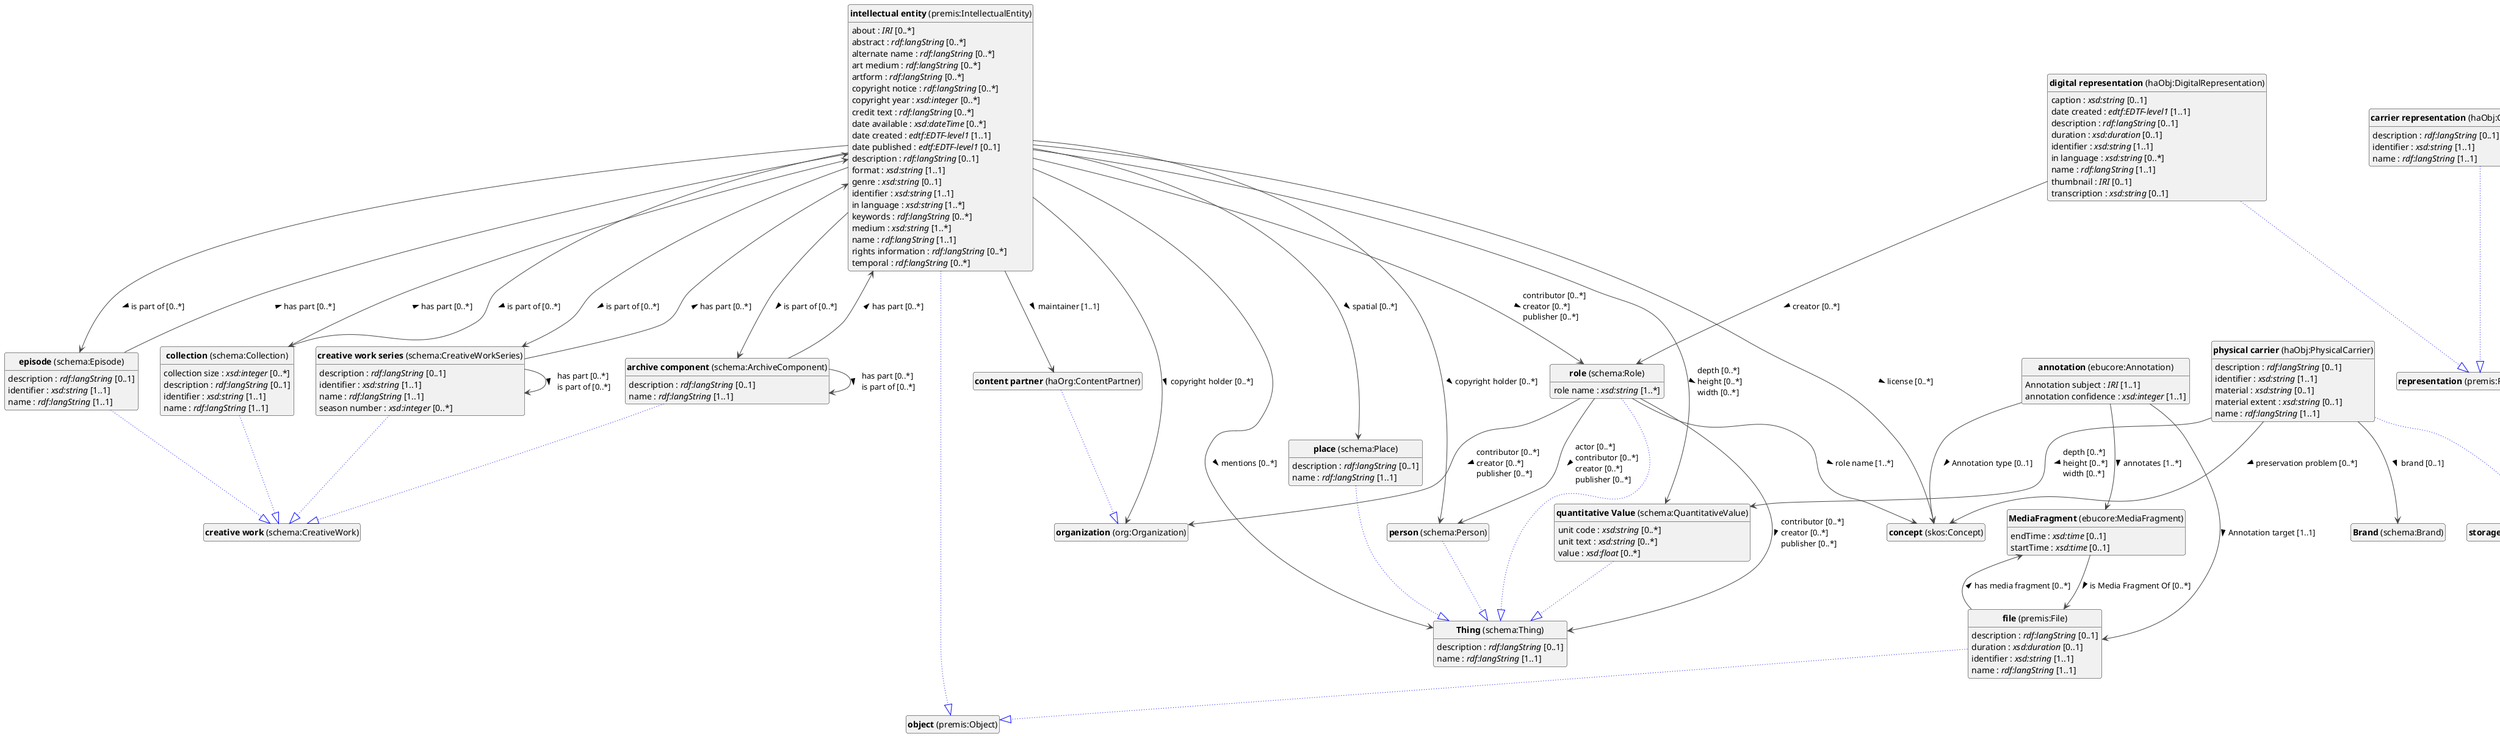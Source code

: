 @startuml
!theme vibrant
skinparam classFontSize 14
!define LIGHTORANGE
skinparam componentStyle uml2
skinparam wrapMessageWidth 1000
skinparam wrapWidth 1000
' skinparam ArrowColor #Maroon
' Remove shadows
skinparam shadowing false
'skinparam linetype polyline
skinparam ArrowMessageAlignment left
top to bottom direction


class "<b>MediaFragment</b> (ebucore:MediaFragment)" as ebucore_MediaFragment [[#ebucore%3AMediaFragment]]
class "<b>Brand</b> (schema:Brand)" as schema_Brand [[../../events/en#schema%3ABrand]]
class "<b>ClosedCaptioning</b> (ebucore:ClosedCaptioning)" as ebucore_ClosedCaptioning [[#ebucore%3AClosedCaptioning]]
class "<b>Thing</b> (schema:Thing)" as schema_Thing [[#schema%3AThing]]
class "<b>annotation</b> (ebucore:Annotation)" as ebucore_Annotation [[#ebucore%3AAnnotation]]
class "<b>archive component</b> (schema:ArchiveComponent)" as schema_ArchiveComponent [[#schema%3AArchiveComponent]]
class "<b>creative work</b> (schema:CreativeWork)" as schema_CreativeWork [[#schema%3ACreativeWork]]
class "<b>carrier representation</b> (haObj:CarrierRepresentation)" as haObj_CarrierRepresentation [[#haObj%3ACarrierRepresentation]]
class "<b>representation</b> (premis:Representation)" as premis_Representation [[#premis%3ARepresentation]]
class "<b>collection</b> (schema:Collection)" as schema_Collection [[#schema%3ACollection]]
class "<b>creative work</b> (schema:CreativeWork)" as schema_CreativeWork [[#schema%3ACreativeWork]]
class "<b>concept</b> (skos:Concept)" as skos_Concept [[../../terms/en#skos%3AConcept]]
class "<b>content partner</b> (haOrg:ContentPartner)" as haOrg_ContentPartner [[../../organizations/en#haOrg%3AContentPartner]]
class "<b>organization</b> (org:Organization)" as org_Organization [[#org%3AOrganization]]
class "<b>creative work series</b> (schema:CreativeWorkSeries)" as schema_CreativeWorkSeries [[#schema%3ACreativeWorkSeries]]
class "<b>creative work</b> (schema:CreativeWork)" as schema_CreativeWork [[#schema%3ACreativeWork]]
class "<b>digital representation</b> (haObj:DigitalRepresentation)" as haObj_DigitalRepresentation [[#haObj%3ADigitalRepresentation]]
class "<b>representation</b> (premis:Representation)" as premis_Representation [[#premis%3ARepresentation]]
class "<b>episode</b> (schema:Episode)" as schema_Episode [[#schema%3AEpisode]]
class "<b>creative work</b> (schema:CreativeWork)" as schema_CreativeWork [[#schema%3ACreativeWork]]
class "<b>file</b> (premis:File)" as premis_File [[#premis%3AFile]]
class "<b>object</b> (premis:Object)" as premis_Object [[#premis%3AObject]]
class "<b>intellectual entity</b> (premis:IntellectualEntity)" as premis_IntellectualEntity [[#premis%3AIntellectualEntity]]
class "<b>object</b> (premis:Object)" as premis_Object [[#premis%3AObject]]
class "<b>organization</b> (org:Organization)" as org_Organization [[../../organizations/en#org%3AOrganization]]
class "<b>person</b> (schema:Person)" as schema_Person [[../../organizations/en#schema%3APerson]]
class "<b>Thing</b> (schema:Thing)" as schema_Thing [[#schema%3AThing]]
class "<b>physical carrier</b> (haObj:PhysicalCarrier)" as haObj_PhysicalCarrier [[#haObj%3APhysicalCarrier]]
class "<b>storage location</b> (premis:StorageLocation)" as premis_StorageLocation [[#premis%3AStorageLocation]]
class "<b>place</b> (schema:Place)" as schema_Place [[#schema%3APlace]]
class "<b>Thing</b> (schema:Thing)" as schema_Thing [[#schema%3AThing]]
class "<b>quantitative Value</b> (schema:QuantitativeValue)" as schema_QuantitativeValue [[#schema%3AQuantitativeValue]]
class "<b>Thing</b> (schema:Thing)" as schema_Thing [[#schema%3AThing]]
class "<b>role</b> (schema:Role)" as schema_Role [[#schema%3ARole]]
class "<b>Thing</b> (schema:Thing)" as schema_Thing [[#schema%3AThing]]


ebucore_MediaFragment : endTime : <i>xsd:time</i> [0..1]
ebucore_MediaFragment : startTime : <i>xsd:time</i> [0..1]
ebucore_MediaFragment --> premis_File :is Media Fragment Of [0..*]  > 







schema_Thing : description : <i>rdf:langString</i> [0..1]
schema_Thing : name : <i>rdf:langString</i> [1..1]



ebucore_Annotation : Annotation subject : <i>IRI</i> [1..1]
ebucore_Annotation : annotation confidence : <i>xsd:integer</i> [1..1]

ebucore_Annotation --> ebucore_MediaFragment :annotates [1..*]  > 
ebucore_Annotation --> premis_File :Annotation target [1..1]  > 
ebucore_Annotation --> skos_Concept :Annotation type [0..1]  > 


schema_ArchiveComponent --|> schema_CreativeWork #blue;line.dotted;text:blue

schema_ArchiveComponent : description : <i>rdf:langString</i> [0..1]
schema_ArchiveComponent : name : <i>rdf:langString</i> [1..1]
schema_ArchiveComponent --> premis_IntellectualEntity :has part [0..*]  > 

schema_ArchiveComponent --> schema_ArchiveComponent :has part [0..*]  \lis part of [0..*]  > 

haObj_CarrierRepresentation --|> premis_Representation #blue;line.dotted;text:blue

haObj_CarrierRepresentation : description : <i>rdf:langString</i> [0..1]
haObj_CarrierRepresentation : identifier : <i>xsd:string</i> [1..1]
haObj_CarrierRepresentation : name : <i>rdf:langString</i> [1..1]



schema_Collection --|> schema_CreativeWork #blue;line.dotted;text:blue

schema_Collection : collection size : <i>xsd:integer</i> [0..*]
schema_Collection : description : <i>rdf:langString</i> [0..1]
schema_Collection : identifier : <i>xsd:string</i> [1..1]
schema_Collection : name : <i>rdf:langString</i> [1..1]
schema_Collection --> premis_IntellectualEntity :has part [0..*]  > 






haOrg_ContentPartner --|> org_Organization #blue;line.dotted;text:blue


schema_CreativeWorkSeries --|> schema_CreativeWork #blue;line.dotted;text:blue

schema_CreativeWorkSeries : description : <i>rdf:langString</i> [0..1]
schema_CreativeWorkSeries : identifier : <i>xsd:string</i> [1..1]
schema_CreativeWorkSeries : name : <i>rdf:langString</i> [1..1]
schema_CreativeWorkSeries : season number : <i>xsd:integer</i> [0..*]
schema_CreativeWorkSeries --> premis_IntellectualEntity :has part [0..*]  > 

schema_CreativeWorkSeries --> schema_CreativeWorkSeries :has part [0..*]  \lis part of [0..*]  > 



haObj_DigitalRepresentation --|> premis_Representation #blue;line.dotted;text:blue

haObj_DigitalRepresentation : caption : <i>xsd:string</i> [0..1]
haObj_DigitalRepresentation : date created : <i>edtf:EDTF-level1</i> [1..1]
haObj_DigitalRepresentation : description : <i>rdf:langString</i> [0..1]
haObj_DigitalRepresentation : duration : <i>xsd:duration</i> [0..1]
haObj_DigitalRepresentation : identifier : <i>xsd:string</i> [1..1]
haObj_DigitalRepresentation : in language : <i>xsd:string</i> [0..*]
haObj_DigitalRepresentation : name : <i>rdf:langString</i> [1..1]
haObj_DigitalRepresentation : thumbnail : <i>IRI</i> [0..1]
haObj_DigitalRepresentation : transcription : <i>xsd:string</i> [0..1]



haObj_DigitalRepresentation --> schema_Role :creator [0..*]  > 



schema_Episode --|> schema_CreativeWork #blue;line.dotted;text:blue

schema_Episode : description : <i>rdf:langString</i> [0..1]
schema_Episode : identifier : <i>xsd:string</i> [1..1]
schema_Episode : name : <i>rdf:langString</i> [1..1]
schema_Episode --> premis_IntellectualEntity :has part [0..*]  > 



premis_File --|> premis_Object #blue;line.dotted;text:blue

premis_File : description : <i>rdf:langString</i> [0..1]
premis_File : duration : <i>xsd:duration</i> [0..1]
premis_File : identifier : <i>xsd:string</i> [1..1]
premis_File : name : <i>rdf:langString</i> [1..1]
premis_File --> ebucore_MediaFragment :has media fragment [0..*]  > 




premis_IntellectualEntity --|> premis_Object #blue;line.dotted;text:blue

premis_IntellectualEntity : about : <i>IRI</i> [0..*]
premis_IntellectualEntity : abstract : <i>rdf:langString</i> [0..*]
premis_IntellectualEntity : alternate name : <i>rdf:langString</i> [0..*]
premis_IntellectualEntity : art medium : <i>rdf:langString</i> [0..*]
premis_IntellectualEntity : artform : <i>rdf:langString</i> [0..*]
premis_IntellectualEntity : copyright notice : <i>rdf:langString</i> [0..*]
premis_IntellectualEntity : copyright year : <i>xsd:integer</i> [0..*]
premis_IntellectualEntity : credit text : <i>rdf:langString</i> [0..*]
premis_IntellectualEntity : date available : <i>xsd:dateTime</i> [0..*]
premis_IntellectualEntity : date created : <i>edtf:EDTF-level1</i> [1..1]
premis_IntellectualEntity : date published : <i>edtf:EDTF-level1</i> [0..1]
premis_IntellectualEntity : description : <i>rdf:langString</i> [0..1]
premis_IntellectualEntity : format : <i>xsd:string</i> [1..1]
premis_IntellectualEntity : genre : <i>xsd:string</i> [0..1]
premis_IntellectualEntity : identifier : <i>xsd:string</i> [1..1]
premis_IntellectualEntity : in language : <i>xsd:string</i> [1..*]
premis_IntellectualEntity : keywords : <i>rdf:langString</i> [0..*]
premis_IntellectualEntity : medium : <i>xsd:string</i> [1..*]
premis_IntellectualEntity : name : <i>rdf:langString</i> [1..1]
premis_IntellectualEntity : rights information : <i>rdf:langString</i> [0..*]
premis_IntellectualEntity : temporal : <i>rdf:langString</i> [0..*]


premis_IntellectualEntity --> haOrg_ContentPartner :maintainer [1..1]  > 
premis_IntellectualEntity --> org_Organization :copyright holder [0..*]  > 

premis_IntellectualEntity --> schema_ArchiveComponent :is part of [0..*]  > 
premis_IntellectualEntity --> schema_Collection :is part of [0..*]  > 
premis_IntellectualEntity --> schema_CreativeWorkSeries :is part of [0..*]  > 
premis_IntellectualEntity --> schema_Episode :is part of [0..*]  > 
premis_IntellectualEntity --> schema_Person :copyright holder [0..*]  > 
premis_IntellectualEntity --> schema_Place :spatial [0..*]  > 
premis_IntellectualEntity --> schema_QuantitativeValue :depth [0..*]  \lheight [0..*]  \lwidth [0..*]  > 
premis_IntellectualEntity --> schema_Role :contributor [0..*]  \lcreator [0..*]  \lpublisher [0..*]  > 
premis_IntellectualEntity --> schema_Thing :mentions [0..*]  > 
premis_IntellectualEntity --> skos_Concept :license [0..*]  > 






schema_Person --|> schema_Thing #blue;line.dotted;text:blue


haObj_PhysicalCarrier --|> premis_StorageLocation #blue;line.dotted;text:blue

haObj_PhysicalCarrier : description : <i>rdf:langString</i> [0..1]
haObj_PhysicalCarrier : identifier : <i>xsd:string</i> [1..1]
haObj_PhysicalCarrier : material : <i>xsd:string</i> [0..1]
haObj_PhysicalCarrier : material extent : <i>xsd:string</i> [0..1]
haObj_PhysicalCarrier : name : <i>rdf:langString</i> [1..1]

haObj_PhysicalCarrier --> schema_Brand :brand [0..1]  > 
haObj_PhysicalCarrier --> schema_QuantitativeValue :depth [0..*]  \lheight [0..*]  \lwidth [0..*]  > 
haObj_PhysicalCarrier --> skos_Concept :preservation problem [0..*]  > 


schema_Place --|> schema_Thing #blue;line.dotted;text:blue

schema_Place : description : <i>rdf:langString</i> [0..1]
schema_Place : name : <i>rdf:langString</i> [1..1]


schema_QuantitativeValue --|> schema_Thing #blue;line.dotted;text:blue

schema_QuantitativeValue : unit code : <i>xsd:string</i> [0..*]
schema_QuantitativeValue : unit text : <i>xsd:string</i> [0..*]
schema_QuantitativeValue : value : <i>xsd:float</i> [0..*]



schema_Role --|> schema_Thing #blue;line.dotted;text:blue

schema_Role : role name : <i>xsd:string</i> [1..*]
schema_Role --> org_Organization :contributor [0..*]  \lcreator [0..*]  \lpublisher [0..*]  > 
schema_Role --> schema_Person :actor [0..*]  \lcontributor [0..*]  \lcreator [0..*]  \lpublisher [0..*]  > 
schema_Role --> schema_Thing :contributor [0..*]  \lcreator [0..*]  \lpublisher [0..*]  > 
schema_Role --> skos_Concept :role name [1..*]  > 



hide circle
hide methods
hide empty members
@enduml


